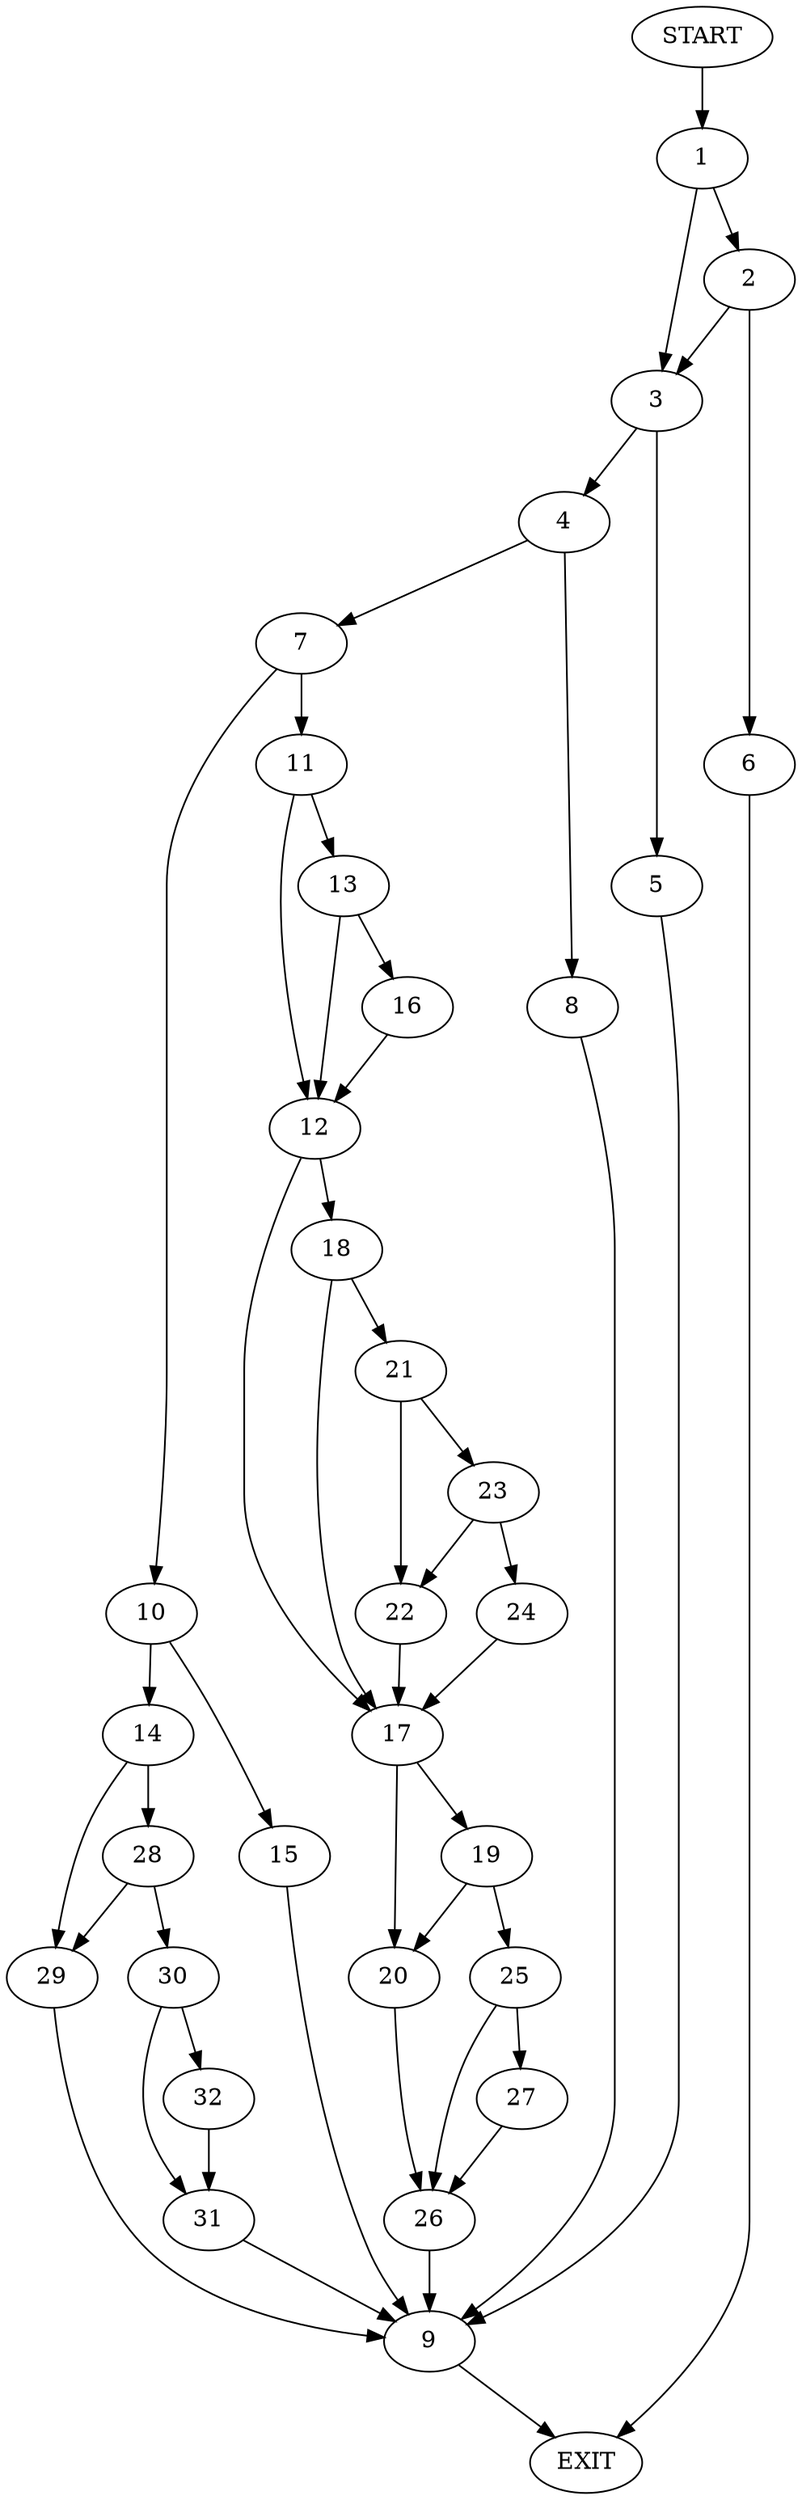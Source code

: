 digraph {
0 [label="START"]
33 [label="EXIT"]
0 -> 1
1 -> 2
1 -> 3
3 -> 4
3 -> 5
2 -> 6
2 -> 3
6 -> 33
4 -> 7
4 -> 8
5 -> 9
9 -> 33
7 -> 10
7 -> 11
8 -> 9
11 -> 12
11 -> 13
10 -> 14
10 -> 15
13 -> 12
13 -> 16
12 -> 17
12 -> 18
16 -> 12
17 -> 19
17 -> 20
18 -> 17
18 -> 21
21 -> 22
21 -> 23
23 -> 24
23 -> 22
22 -> 17
24 -> 17
19 -> 25
19 -> 20
20 -> 26
25 -> 27
25 -> 26
26 -> 9
27 -> 26
15 -> 9
14 -> 28
14 -> 29
28 -> 30
28 -> 29
29 -> 9
30 -> 31
30 -> 32
31 -> 9
32 -> 31
}
